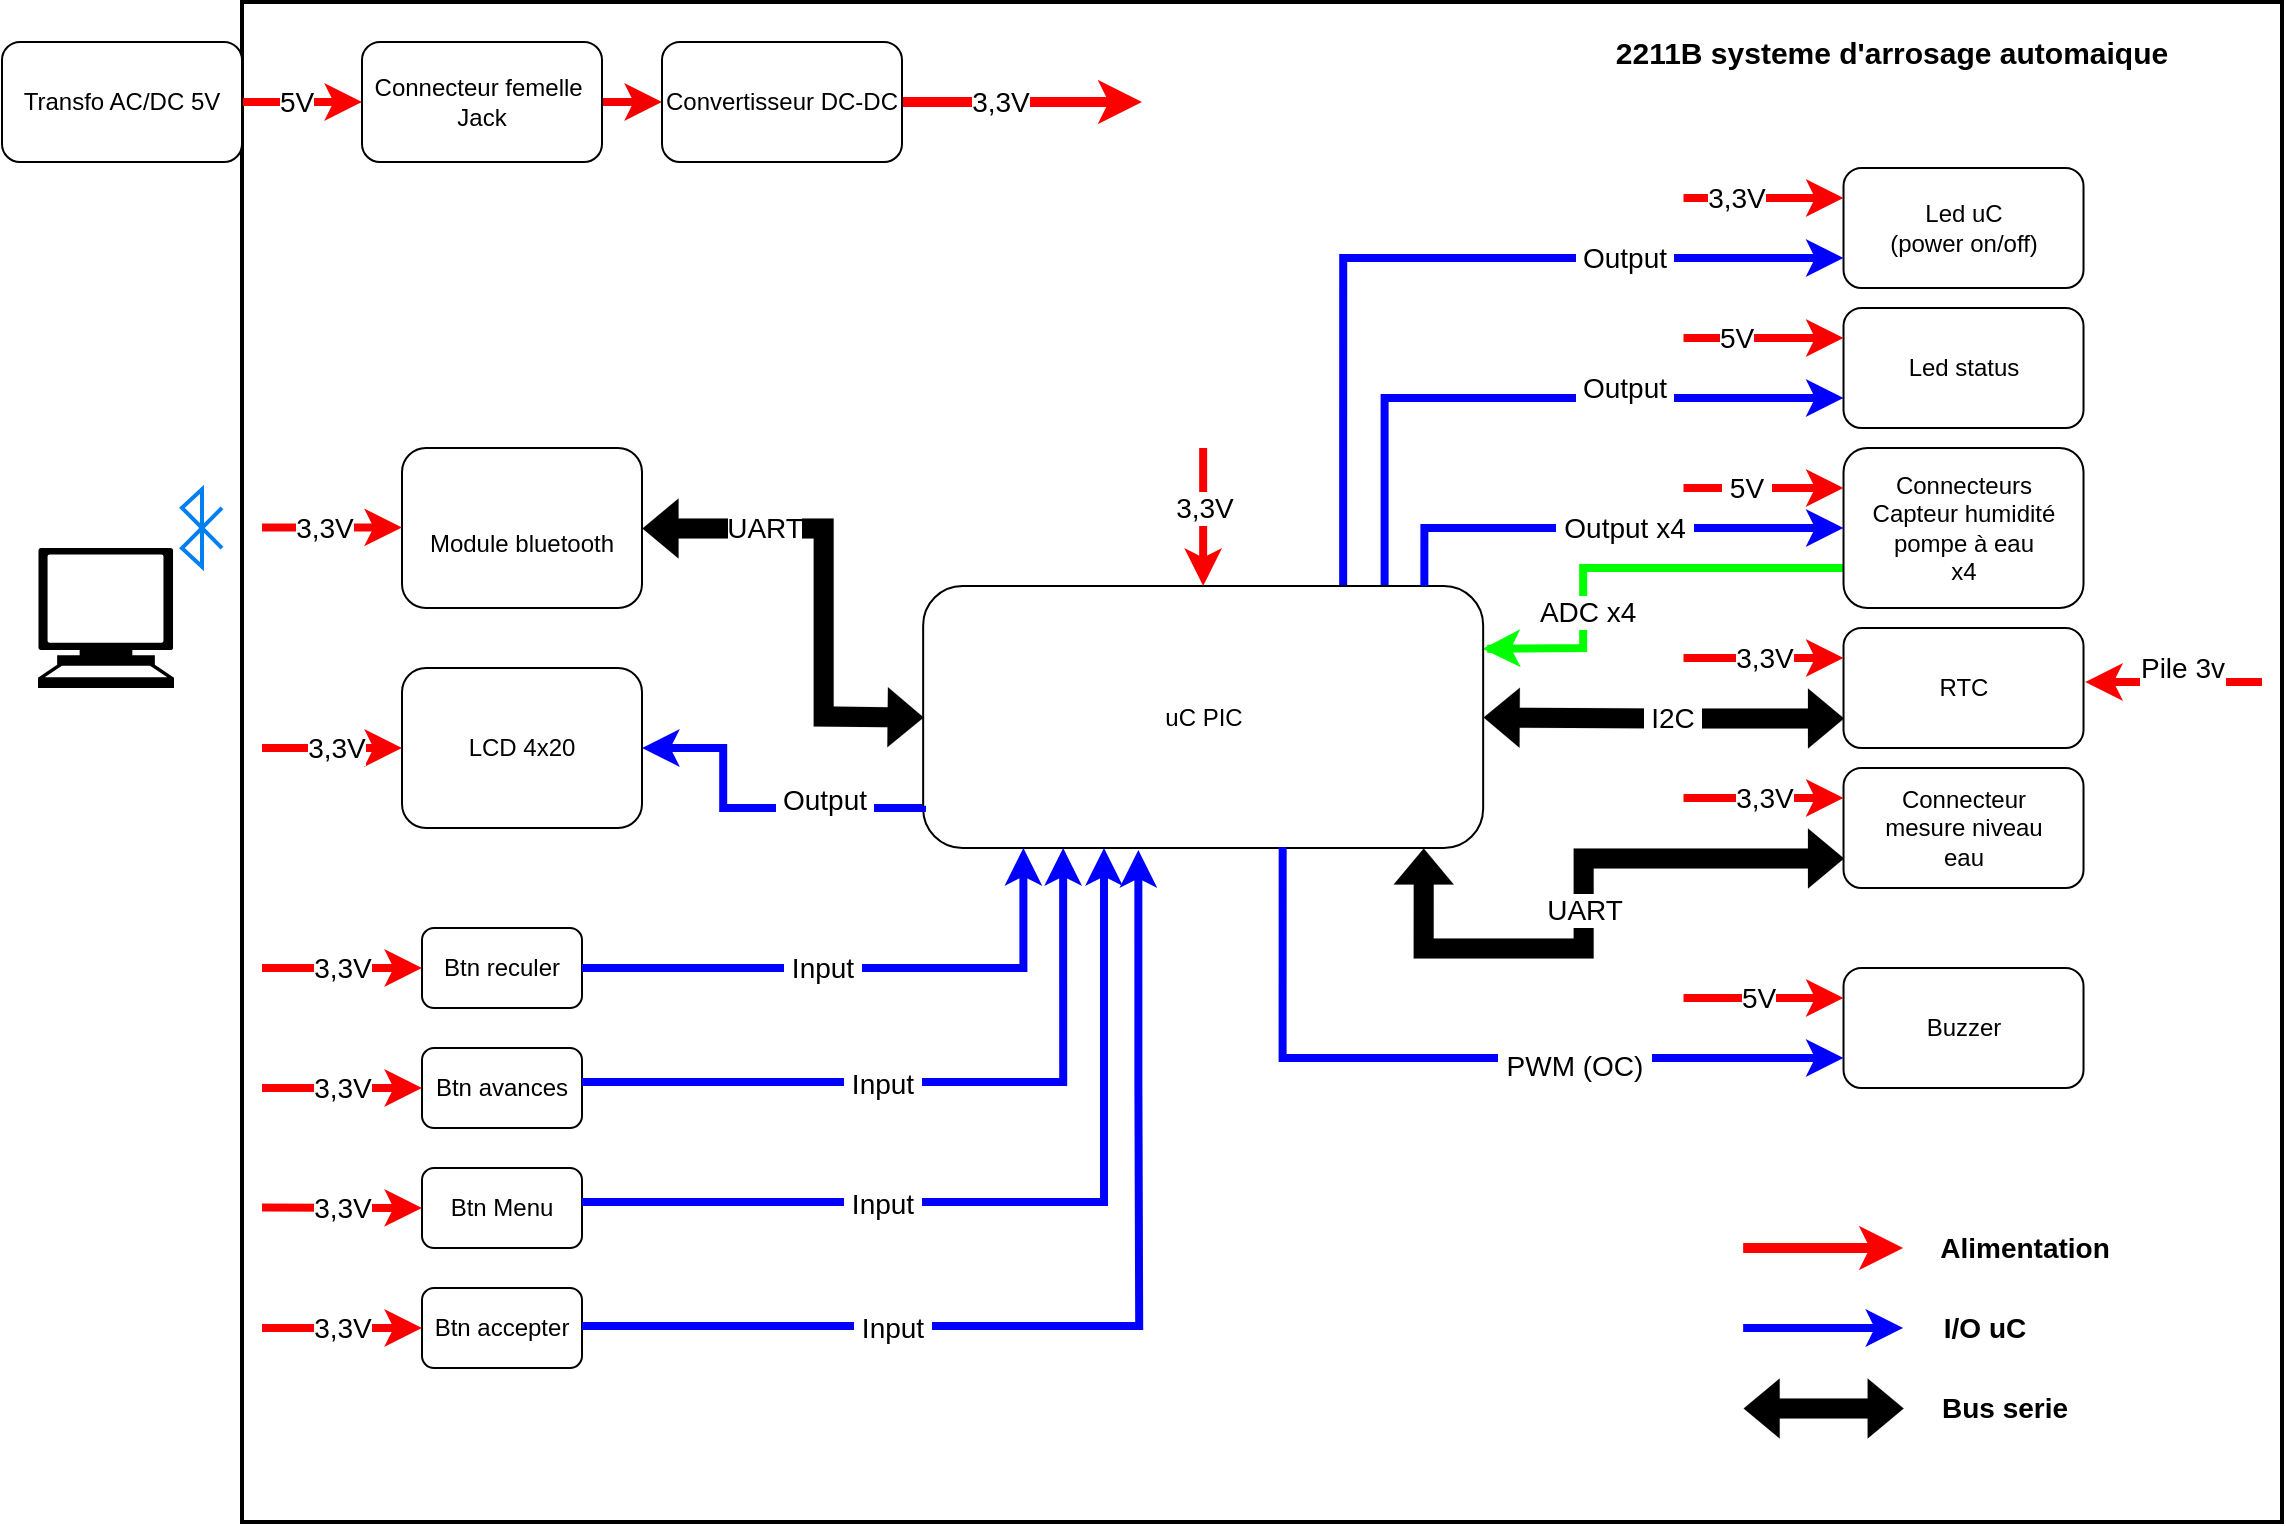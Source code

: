 <mxfile version="23.0.0" type="device">
  <diagram name="Página-1" id="6M9sndJz0FYr00KrMMTL">
    <mxGraphModel dx="1386" dy="793" grid="1" gridSize="10" guides="1" tooltips="1" connect="1" arrows="1" fold="1" page="1" pageScale="1" pageWidth="1169" pageHeight="827" math="0" shadow="0">
      <root>
        <mxCell id="0" />
        <mxCell id="1" parent="0" />
        <mxCell id="eww3jQ0jlxiRGPc7R6Jr-107" value="" style="rounded=0;whiteSpace=wrap;html=1;strokeWidth=2;fillColor=none;" parent="1" vertex="1">
          <mxGeometry x="130" y="20" width="1020" height="760" as="geometry" />
        </mxCell>
        <mxCell id="eww3jQ0jlxiRGPc7R6Jr-5" style="edgeStyle=orthogonalEdgeStyle;rounded=0;orthogonalLoop=1;jettySize=auto;html=1;exitX=1;exitY=0.5;exitDx=0;exitDy=0;entryX=0;entryY=0.5;entryDx=0;entryDy=0;strokeColor=#ff0000;strokeWidth=4;" parent="1" source="eww3jQ0jlxiRGPc7R6Jr-1" target="eww3jQ0jlxiRGPc7R6Jr-2" edge="1">
          <mxGeometry relative="1" as="geometry" />
        </mxCell>
        <mxCell id="eww3jQ0jlxiRGPc7R6Jr-6" value="&lt;font style=&quot;font-size: 14px;&quot;&gt;5V&lt;/font&gt;" style="edgeLabel;html=1;align=center;verticalAlign=middle;resizable=0;points=[];" parent="eww3jQ0jlxiRGPc7R6Jr-5" vertex="1" connectable="0">
          <mxGeometry x="-0.04" y="-5" relative="1" as="geometry">
            <mxPoint x="-2" y="-5" as="offset" />
          </mxGeometry>
        </mxCell>
        <mxCell id="eww3jQ0jlxiRGPc7R6Jr-1" value="Transfo AC/DC 5V" style="rounded=1;whiteSpace=wrap;html=1;" parent="1" vertex="1">
          <mxGeometry x="10" y="40" width="120" height="60" as="geometry" />
        </mxCell>
        <mxCell id="eww3jQ0jlxiRGPc7R6Jr-14" style="edgeStyle=orthogonalEdgeStyle;rounded=0;orthogonalLoop=1;jettySize=auto;html=1;exitX=1;exitY=0.5;exitDx=0;exitDy=0;entryX=0;entryY=0.5;entryDx=0;entryDy=0;strokeColor=#f50000;strokeWidth=4;" parent="1" source="eww3jQ0jlxiRGPc7R6Jr-2" target="eww3jQ0jlxiRGPc7R6Jr-3" edge="1">
          <mxGeometry relative="1" as="geometry" />
        </mxCell>
        <mxCell id="eww3jQ0jlxiRGPc7R6Jr-2" value="Connecteur femelle&amp;nbsp;&lt;br&gt;Jack" style="rounded=1;whiteSpace=wrap;html=1;" parent="1" vertex="1">
          <mxGeometry x="190" y="40" width="120" height="60" as="geometry" />
        </mxCell>
        <mxCell id="eww3jQ0jlxiRGPc7R6Jr-10" style="edgeStyle=orthogonalEdgeStyle;rounded=0;orthogonalLoop=1;jettySize=auto;html=1;exitX=1;exitY=0.5;exitDx=0;exitDy=0;strokeColor=#ff0000;strokeWidth=5;" parent="1" source="eww3jQ0jlxiRGPc7R6Jr-3" edge="1">
          <mxGeometry relative="1" as="geometry">
            <mxPoint x="580" y="70" as="targetPoint" />
            <mxPoint x="830" y="50" as="sourcePoint" />
          </mxGeometry>
        </mxCell>
        <mxCell id="eww3jQ0jlxiRGPc7R6Jr-11" value="&lt;font style=&quot;font-size: 14px;&quot;&gt;3,3V&lt;/font&gt;" style="edgeLabel;html=1;align=center;verticalAlign=middle;resizable=0;points=[];" parent="eww3jQ0jlxiRGPc7R6Jr-10" vertex="1" connectable="0">
          <mxGeometry x="-0.092" y="1" relative="1" as="geometry">
            <mxPoint x="-6" y="1" as="offset" />
          </mxGeometry>
        </mxCell>
        <mxCell id="eww3jQ0jlxiRGPc7R6Jr-3" value="Convertisseur DC-DC" style="rounded=1;whiteSpace=wrap;html=1;" parent="1" vertex="1">
          <mxGeometry x="340" y="40" width="120" height="60" as="geometry" />
        </mxCell>
        <mxCell id="eww3jQ0jlxiRGPc7R6Jr-13" value="Led uC &lt;br&gt;(power on/off)" style="rounded=1;whiteSpace=wrap;html=1;" parent="1" vertex="1">
          <mxGeometry x="930.76" y="103" width="120" height="60" as="geometry" />
        </mxCell>
        <mxCell id="eww3jQ0jlxiRGPc7R6Jr-18" style="edgeStyle=orthogonalEdgeStyle;rounded=0;orthogonalLoop=1;jettySize=auto;html=1;exitX=0.75;exitY=0;exitDx=0;exitDy=0;entryX=0;entryY=0.75;entryDx=0;entryDy=0;strokeColor=#0000ff;strokeWidth=4;" parent="1" source="eww3jQ0jlxiRGPc7R6Jr-15" target="eww3jQ0jlxiRGPc7R6Jr-13" edge="1">
          <mxGeometry relative="1" as="geometry" />
        </mxCell>
        <mxCell id="eww3jQ0jlxiRGPc7R6Jr-19" value="&lt;font style=&quot;font-size: 14px;&quot;&gt;&amp;nbsp;Output&amp;nbsp;&lt;/font&gt;" style="edgeLabel;html=1;align=center;verticalAlign=middle;resizable=0;points=[];" parent="eww3jQ0jlxiRGPc7R6Jr-18" vertex="1" connectable="0">
          <mxGeometry x="-0.006" y="-2" relative="1" as="geometry">
            <mxPoint x="98" y="-2" as="offset" />
          </mxGeometry>
        </mxCell>
        <mxCell id="eww3jQ0jlxiRGPc7R6Jr-29" style="edgeStyle=orthogonalEdgeStyle;rounded=0;orthogonalLoop=1;jettySize=auto;html=1;exitX=0.824;exitY=0.009;exitDx=0;exitDy=0;strokeColor=#0000ff;strokeWidth=4;entryX=0;entryY=0.75;entryDx=0;entryDy=0;exitPerimeter=0;" parent="1" source="eww3jQ0jlxiRGPc7R6Jr-15" target="eww3jQ0jlxiRGPc7R6Jr-26" edge="1">
          <mxGeometry relative="1" as="geometry">
            <mxPoint x="930.58" y="243" as="targetPoint" />
            <Array as="points">
              <mxPoint x="700.58" y="313" />
              <mxPoint x="700.58" y="218" />
            </Array>
          </mxGeometry>
        </mxCell>
        <mxCell id="eww3jQ0jlxiRGPc7R6Jr-66" style="edgeStyle=orthogonalEdgeStyle;rounded=0;orthogonalLoop=1;jettySize=auto;html=1;exitX=0.999;exitY=0.24;exitDx=0;exitDy=0;entryX=0;entryY=0.75;entryDx=0;entryDy=0;strokeColor=#00ff00;strokeWidth=4;startArrow=classic;startFill=1;endArrow=none;endFill=0;exitPerimeter=0;" parent="1" source="eww3jQ0jlxiRGPc7R6Jr-15" target="eww3jQ0jlxiRGPc7R6Jr-57" edge="1">
          <mxGeometry relative="1" as="geometry">
            <mxPoint x="750.58" y="376.5" as="sourcePoint" />
            <mxPoint x="960.58" y="372" as="targetPoint" />
            <Array as="points">
              <mxPoint x="752.58" y="343" />
              <mxPoint x="800.58" y="343" />
              <mxPoint x="800.58" y="303" />
            </Array>
          </mxGeometry>
        </mxCell>
        <mxCell id="eww3jQ0jlxiRGPc7R6Jr-67" value="&amp;nbsp;&lt;font style=&quot;font-size: 14px;&quot;&gt;ADC&amp;nbsp;&lt;/font&gt;" style="edgeLabel;html=1;align=center;verticalAlign=middle;resizable=0;points=[];" parent="eww3jQ0jlxiRGPc7R6Jr-66" vertex="1" connectable="0">
          <mxGeometry x="0.001" y="-1" relative="1" as="geometry">
            <mxPoint x="-1" y="-22" as="offset" />
          </mxGeometry>
        </mxCell>
        <mxCell id="eww3jQ0jlxiRGPc7R6Jr-80" value="&amp;nbsp;&lt;font style=&quot;font-size: 14px;&quot;&gt;ADC x4&amp;nbsp;&lt;/font&gt;" style="edgeLabel;html=1;align=center;verticalAlign=middle;resizable=0;points=[];" parent="eww3jQ0jlxiRGPc7R6Jr-66" vertex="1" connectable="0">
          <mxGeometry x="-0.374" y="-2" relative="1" as="geometry">
            <mxPoint as="offset" />
          </mxGeometry>
        </mxCell>
        <mxCell id="eww3jQ0jlxiRGPc7R6Jr-15" value="uC PIC" style="rounded=1;whiteSpace=wrap;html=1;" parent="1" vertex="1">
          <mxGeometry x="470.58" y="312" width="280" height="131" as="geometry" />
        </mxCell>
        <mxCell id="eww3jQ0jlxiRGPc7R6Jr-16" value="" style="endArrow=classic;html=1;rounded=0;strokeColor=#fa0000;strokeWidth=4;entryX=0.5;entryY=0;entryDx=0;entryDy=0;" parent="1" target="eww3jQ0jlxiRGPc7R6Jr-15" edge="1">
          <mxGeometry width="50" height="50" relative="1" as="geometry">
            <mxPoint x="610.58" y="243" as="sourcePoint" />
            <mxPoint x="550.58" y="303" as="targetPoint" />
            <Array as="points">
              <mxPoint x="610.58" y="293" />
            </Array>
          </mxGeometry>
        </mxCell>
        <mxCell id="eww3jQ0jlxiRGPc7R6Jr-17" value="&lt;font style=&quot;font-size: 14px;&quot;&gt;3,3V&lt;/font&gt;" style="edgeLabel;html=1;align=center;verticalAlign=middle;resizable=0;points=[];" parent="eww3jQ0jlxiRGPc7R6Jr-16" vertex="1" connectable="0">
          <mxGeometry x="-0.391" y="-1" relative="1" as="geometry">
            <mxPoint x="1" y="9" as="offset" />
          </mxGeometry>
        </mxCell>
        <mxCell id="eww3jQ0jlxiRGPc7R6Jr-24" value="" style="endArrow=classic;html=1;rounded=0;strokeColor=#fa0000;strokeWidth=4;entryX=0;entryY=0.25;entryDx=0;entryDy=0;" parent="1" target="eww3jQ0jlxiRGPc7R6Jr-13" edge="1">
          <mxGeometry width="50" height="50" relative="1" as="geometry">
            <mxPoint x="850.76" y="118" as="sourcePoint" />
            <mxPoint x="890.76" y="88" as="targetPoint" />
            <Array as="points" />
          </mxGeometry>
        </mxCell>
        <mxCell id="eww3jQ0jlxiRGPc7R6Jr-25" value="&lt;font style=&quot;font-size: 14px;&quot;&gt;3,3V&lt;/font&gt;" style="edgeLabel;html=1;align=center;verticalAlign=middle;resizable=0;points=[];" parent="eww3jQ0jlxiRGPc7R6Jr-24" vertex="1" connectable="0">
          <mxGeometry x="-0.391" y="-1" relative="1" as="geometry">
            <mxPoint x="1" y="-1" as="offset" />
          </mxGeometry>
        </mxCell>
        <mxCell id="eww3jQ0jlxiRGPc7R6Jr-26" value="Led status" style="rounded=1;whiteSpace=wrap;html=1;" parent="1" vertex="1">
          <mxGeometry x="930.76" y="173" width="120" height="60" as="geometry" />
        </mxCell>
        <mxCell id="eww3jQ0jlxiRGPc7R6Jr-27" value="" style="endArrow=classic;html=1;rounded=0;strokeColor=#fa0000;strokeWidth=4;entryX=0;entryY=0.25;entryDx=0;entryDy=0;" parent="1" target="eww3jQ0jlxiRGPc7R6Jr-26" edge="1">
          <mxGeometry width="50" height="50" relative="1" as="geometry">
            <mxPoint x="850.76" y="188" as="sourcePoint" />
            <mxPoint x="890.76" y="178" as="targetPoint" />
            <Array as="points" />
          </mxGeometry>
        </mxCell>
        <mxCell id="eww3jQ0jlxiRGPc7R6Jr-28" value="&lt;font style=&quot;font-size: 14px;&quot;&gt;5V&lt;/font&gt;" style="edgeLabel;html=1;align=center;verticalAlign=middle;resizable=0;points=[];" parent="eww3jQ0jlxiRGPc7R6Jr-27" vertex="1" connectable="0">
          <mxGeometry x="-0.391" y="-1" relative="1" as="geometry">
            <mxPoint x="1" y="-1" as="offset" />
          </mxGeometry>
        </mxCell>
        <mxCell id="eww3jQ0jlxiRGPc7R6Jr-30" value="&lt;font style=&quot;font-size: 14px;&quot;&gt;&amp;nbsp;Output&amp;nbsp;&lt;/font&gt;" style="edgeLabel;html=1;align=center;verticalAlign=middle;resizable=0;points=[];" parent="1" vertex="1" connectable="0">
          <mxGeometry x="820.576" y="213.005" as="geometry" />
        </mxCell>
        <mxCell id="eww3jQ0jlxiRGPc7R6Jr-31" value="&lt;br&gt;Module bluetooth" style="rounded=1;whiteSpace=wrap;html=1;" parent="1" vertex="1">
          <mxGeometry x="210" y="243" width="120" height="80" as="geometry" />
        </mxCell>
        <mxCell id="eww3jQ0jlxiRGPc7R6Jr-32" value="" style="endArrow=classic;html=1;rounded=0;strokeColor=#fa0000;strokeWidth=4;entryX=0;entryY=0.5;entryDx=0;entryDy=0;" parent="1" edge="1">
          <mxGeometry width="50" height="50" relative="1" as="geometry">
            <mxPoint x="140" y="282.71" as="sourcePoint" />
            <mxPoint x="210" y="282.71" as="targetPoint" />
            <Array as="points" />
          </mxGeometry>
        </mxCell>
        <mxCell id="eww3jQ0jlxiRGPc7R6Jr-33" value="&lt;font style=&quot;font-size: 14px;&quot;&gt;3,3V&lt;/font&gt;" style="edgeLabel;html=1;align=center;verticalAlign=middle;resizable=0;points=[];" parent="eww3jQ0jlxiRGPc7R6Jr-32" vertex="1" connectable="0">
          <mxGeometry x="-0.391" y="-1" relative="1" as="geometry">
            <mxPoint x="9" y="-1" as="offset" />
          </mxGeometry>
        </mxCell>
        <mxCell id="eww3jQ0jlxiRGPc7R6Jr-34" value="" style="shape=flexArrow;endArrow=classic;startArrow=classic;html=1;rounded=0;fillColor=#000000;exitX=1;exitY=0.5;exitDx=0;exitDy=0;entryX=0;entryY=0.5;entryDx=0;entryDy=0;strokeWidth=0;fillStyle=solid;" parent="1" source="eww3jQ0jlxiRGPc7R6Jr-31" target="eww3jQ0jlxiRGPc7R6Jr-15" edge="1">
          <mxGeometry width="100" height="100" relative="1" as="geometry">
            <mxPoint x="430.58" y="333" as="sourcePoint" />
            <mxPoint x="530.58" y="233" as="targetPoint" />
            <Array as="points">
              <mxPoint x="420.58" y="283" />
              <mxPoint x="420.58" y="377" />
            </Array>
          </mxGeometry>
        </mxCell>
        <mxCell id="eww3jQ0jlxiRGPc7R6Jr-35" value="&lt;font style=&quot;font-size: 14px;&quot;&gt;UART&lt;/font&gt;" style="edgeLabel;html=1;align=center;verticalAlign=middle;resizable=0;points=[];" parent="eww3jQ0jlxiRGPc7R6Jr-34" vertex="1" connectable="0">
          <mxGeometry x="-0.016" y="-2" relative="1" as="geometry">
            <mxPoint x="-28" y="-25" as="offset" />
          </mxGeometry>
        </mxCell>
        <mxCell id="eww3jQ0jlxiRGPc7R6Jr-36" value="LCD 4x20" style="rounded=1;whiteSpace=wrap;html=1;" parent="1" vertex="1">
          <mxGeometry x="210" y="353" width="120" height="80" as="geometry" />
        </mxCell>
        <mxCell id="eww3jQ0jlxiRGPc7R6Jr-37" value="" style="endArrow=classic;html=1;rounded=0;strokeColor=#fa0000;strokeWidth=4;entryX=0;entryY=0.5;entryDx=0;entryDy=0;" parent="1" target="eww3jQ0jlxiRGPc7R6Jr-36" edge="1">
          <mxGeometry width="50" height="50" relative="1" as="geometry">
            <mxPoint x="140" y="393" as="sourcePoint" />
            <mxPoint x="210" y="382.8" as="targetPoint" />
            <Array as="points" />
          </mxGeometry>
        </mxCell>
        <mxCell id="eww3jQ0jlxiRGPc7R6Jr-38" value="&lt;font style=&quot;font-size: 14px;&quot;&gt;3,3V&lt;/font&gt;" style="edgeLabel;html=1;align=center;verticalAlign=middle;resizable=0;points=[];" parent="eww3jQ0jlxiRGPc7R6Jr-37" vertex="1" connectable="0">
          <mxGeometry x="-0.391" y="-1" relative="1" as="geometry">
            <mxPoint x="15" y="-1" as="offset" />
          </mxGeometry>
        </mxCell>
        <mxCell id="eww3jQ0jlxiRGPc7R6Jr-43" value="RTC" style="rounded=1;whiteSpace=wrap;html=1;" parent="1" vertex="1">
          <mxGeometry x="930.76" y="333" width="120" height="60" as="geometry" />
        </mxCell>
        <mxCell id="eww3jQ0jlxiRGPc7R6Jr-44" value="" style="endArrow=classic;html=1;rounded=0;strokeColor=#fa0000;strokeWidth=4;entryX=0;entryY=0.25;entryDx=0;entryDy=0;" parent="1" target="eww3jQ0jlxiRGPc7R6Jr-43" edge="1">
          <mxGeometry width="50" height="50" relative="1" as="geometry">
            <mxPoint x="850.76" y="348" as="sourcePoint" />
            <mxPoint x="920.76" y="443" as="targetPoint" />
            <Array as="points" />
          </mxGeometry>
        </mxCell>
        <mxCell id="eww3jQ0jlxiRGPc7R6Jr-45" value="&lt;font style=&quot;font-size: 14px;&quot;&gt;3,3V&lt;/font&gt;" style="edgeLabel;html=1;align=center;verticalAlign=middle;resizable=0;points=[];" parent="eww3jQ0jlxiRGPc7R6Jr-44" vertex="1" connectable="0">
          <mxGeometry x="-0.391" y="-1" relative="1" as="geometry">
            <mxPoint x="15" y="-1" as="offset" />
          </mxGeometry>
        </mxCell>
        <mxCell id="eww3jQ0jlxiRGPc7R6Jr-46" value="" style="shape=flexArrow;endArrow=classic;startArrow=classic;html=1;rounded=0;exitX=1;exitY=0.5;exitDx=0;exitDy=0;entryX=0;entryY=0.75;entryDx=0;entryDy=0;fillColor=#000000;strokeWidth=0;" parent="1" source="eww3jQ0jlxiRGPc7R6Jr-15" target="eww3jQ0jlxiRGPc7R6Jr-43" edge="1">
          <mxGeometry width="100" height="100" relative="1" as="geometry">
            <mxPoint x="720.58" y="483" as="sourcePoint" />
            <mxPoint x="820.58" y="383" as="targetPoint" />
            <Array as="points">
              <mxPoint x="840.58" y="378" />
            </Array>
          </mxGeometry>
        </mxCell>
        <mxCell id="eww3jQ0jlxiRGPc7R6Jr-47" value="&lt;font style=&quot;font-size: 14px;&quot;&gt;&amp;nbsp;I2C&amp;nbsp;&lt;/font&gt;" style="edgeLabel;html=1;align=center;verticalAlign=middle;resizable=0;points=[];" parent="eww3jQ0jlxiRGPc7R6Jr-46" vertex="1" connectable="0">
          <mxGeometry x="0.027" relative="1" as="geometry">
            <mxPoint x="2" as="offset" />
          </mxGeometry>
        </mxCell>
        <mxCell id="eww3jQ0jlxiRGPc7R6Jr-48" style="edgeStyle=orthogonalEdgeStyle;rounded=0;orthogonalLoop=1;jettySize=auto;html=1;exitX=-0.002;exitY=0.838;exitDx=0;exitDy=0;strokeColor=#0000ff;strokeWidth=4;entryX=1;entryY=0.5;entryDx=0;entryDy=0;exitPerimeter=0;" parent="1" source="eww3jQ0jlxiRGPc7R6Jr-15" target="eww3jQ0jlxiRGPc7R6Jr-36" edge="1">
          <mxGeometry relative="1" as="geometry">
            <mxPoint x="601.1" y="483.917" as="sourcePoint" />
            <mxPoint x="320.58" y="523" as="targetPoint" />
            <Array as="points">
              <mxPoint x="469.58" y="423" />
              <mxPoint x="370.58" y="423" />
              <mxPoint x="370.58" y="393" />
            </Array>
          </mxGeometry>
        </mxCell>
        <mxCell id="eww3jQ0jlxiRGPc7R6Jr-49" value="&lt;font style=&quot;font-size: 14px;&quot;&gt;&amp;nbsp;Output&amp;nbsp;&lt;/font&gt;" style="edgeLabel;html=1;align=center;verticalAlign=middle;resizable=0;points=[];" parent="eww3jQ0jlxiRGPc7R6Jr-48" vertex="1" connectable="0">
          <mxGeometry x="-0.006" y="-2" relative="1" as="geometry">
            <mxPoint x="35" y="-2" as="offset" />
          </mxGeometry>
        </mxCell>
        <mxCell id="eww3jQ0jlxiRGPc7R6Jr-50" value="Buzzer" style="rounded=1;whiteSpace=wrap;html=1;" parent="1" vertex="1">
          <mxGeometry x="930.76" y="503" width="120" height="60" as="geometry" />
        </mxCell>
        <mxCell id="eww3jQ0jlxiRGPc7R6Jr-51" value="&amp;lt;" style="edgeStyle=orthogonalEdgeStyle;rounded=0;orthogonalLoop=1;jettySize=auto;html=1;entryX=0;entryY=0.25;entryDx=0;entryDy=0;strokeColor=#ff0000;strokeWidth=4;" parent="1" target="eww3jQ0jlxiRGPc7R6Jr-50" edge="1">
          <mxGeometry relative="1" as="geometry">
            <mxPoint x="850.76" y="518" as="sourcePoint" />
            <mxPoint x="890.76" y="523" as="targetPoint" />
            <Array as="points">
              <mxPoint x="850.76" y="518" />
            </Array>
          </mxGeometry>
        </mxCell>
        <mxCell id="eww3jQ0jlxiRGPc7R6Jr-52" value="&lt;font style=&quot;font-size: 14px;&quot;&gt;5V&lt;/font&gt;" style="edgeLabel;html=1;align=center;verticalAlign=middle;resizable=0;points=[];" parent="eww3jQ0jlxiRGPc7R6Jr-51" vertex="1" connectable="0">
          <mxGeometry x="-0.04" y="-5" relative="1" as="geometry">
            <mxPoint x="-2" y="-5" as="offset" />
          </mxGeometry>
        </mxCell>
        <mxCell id="eww3jQ0jlxiRGPc7R6Jr-53" style="edgeStyle=orthogonalEdgeStyle;rounded=0;orthogonalLoop=1;jettySize=auto;html=1;exitX=0.642;exitY=0.997;exitDx=0;exitDy=0;strokeColor=#0000ff;strokeWidth=4;entryX=0;entryY=0.75;entryDx=0;entryDy=0;exitPerimeter=0;" parent="1" source="eww3jQ0jlxiRGPc7R6Jr-15" target="eww3jQ0jlxiRGPc7R6Jr-50" edge="1">
          <mxGeometry relative="1" as="geometry">
            <mxPoint x="690.58" y="575" as="sourcePoint" />
            <mxPoint x="900.58" y="573" as="targetPoint" />
            <Array as="points">
              <mxPoint x="650.58" y="548" />
            </Array>
          </mxGeometry>
        </mxCell>
        <mxCell id="eww3jQ0jlxiRGPc7R6Jr-54" value="&lt;font style=&quot;font-size: 14px;&quot;&gt;&amp;nbsp;PWM (OC)&amp;nbsp;&lt;/font&gt;" style="edgeLabel;html=1;align=center;verticalAlign=middle;resizable=0;points=[];" parent="eww3jQ0jlxiRGPc7R6Jr-53" vertex="1" connectable="0">
          <mxGeometry x="-0.006" y="-2" relative="1" as="geometry">
            <mxPoint x="59" y="2" as="offset" />
          </mxGeometry>
        </mxCell>
        <mxCell id="eww3jQ0jlxiRGPc7R6Jr-57" value="Connecteurs&lt;br&gt;Capteur humidité&lt;br&gt;pompe à eau&lt;br&gt;x4" style="rounded=1;whiteSpace=wrap;html=1;" parent="1" vertex="1">
          <mxGeometry x="930.76" y="243" width="120" height="80" as="geometry" />
        </mxCell>
        <mxCell id="eww3jQ0jlxiRGPc7R6Jr-58" value="" style="endArrow=classic;html=1;rounded=0;strokeColor=#fa0000;strokeWidth=4;entryX=0;entryY=0.25;entryDx=0;entryDy=0;" parent="1" target="eww3jQ0jlxiRGPc7R6Jr-57" edge="1">
          <mxGeometry width="50" height="50" relative="1" as="geometry">
            <mxPoint x="850.76" y="263" as="sourcePoint" />
            <mxPoint x="930.76" y="323" as="targetPoint" />
            <Array as="points" />
          </mxGeometry>
        </mxCell>
        <mxCell id="eww3jQ0jlxiRGPc7R6Jr-59" value="&lt;font style=&quot;font-size: 14px;&quot;&gt;&amp;nbsp;5V&amp;nbsp;&lt;/font&gt;" style="edgeLabel;html=1;align=center;verticalAlign=middle;resizable=0;points=[];" parent="eww3jQ0jlxiRGPc7R6Jr-58" vertex="1" connectable="0">
          <mxGeometry x="-0.391" y="-1" relative="1" as="geometry">
            <mxPoint x="6" y="-1" as="offset" />
          </mxGeometry>
        </mxCell>
        <mxCell id="eww3jQ0jlxiRGPc7R6Jr-68" value="Connecteur&lt;br&gt;mesure niveau &lt;br&gt;eau" style="rounded=1;whiteSpace=wrap;html=1;" parent="1" vertex="1">
          <mxGeometry x="930.76" y="403" width="120" height="60" as="geometry" />
        </mxCell>
        <mxCell id="eww3jQ0jlxiRGPc7R6Jr-71" value="" style="endArrow=classic;html=1;rounded=0;strokeColor=#fa0000;strokeWidth=4;entryX=0;entryY=0.25;entryDx=0;entryDy=0;" parent="1" target="eww3jQ0jlxiRGPc7R6Jr-68" edge="1">
          <mxGeometry width="50" height="50" relative="1" as="geometry">
            <mxPoint x="850.76" y="418" as="sourcePoint" />
            <mxPoint x="920.76" y="523" as="targetPoint" />
            <Array as="points" />
          </mxGeometry>
        </mxCell>
        <mxCell id="eww3jQ0jlxiRGPc7R6Jr-72" value="&lt;font style=&quot;font-size: 14px;&quot;&gt;3,3V&lt;/font&gt;" style="edgeLabel;html=1;align=center;verticalAlign=middle;resizable=0;points=[];" parent="eww3jQ0jlxiRGPc7R6Jr-71" vertex="1" connectable="0">
          <mxGeometry x="-0.391" y="-1" relative="1" as="geometry">
            <mxPoint x="15" y="-1" as="offset" />
          </mxGeometry>
        </mxCell>
        <mxCell id="eww3jQ0jlxiRGPc7R6Jr-73" value="Btn&amp;nbsp;Menu" style="rounded=1;whiteSpace=wrap;html=1;" parent="1" vertex="1">
          <mxGeometry x="220" y="603" width="80" height="40" as="geometry" />
        </mxCell>
        <mxCell id="eww3jQ0jlxiRGPc7R6Jr-74" value="Btn accepter" style="rounded=1;whiteSpace=wrap;html=1;" parent="1" vertex="1">
          <mxGeometry x="220" y="663" width="80" height="40" as="geometry" />
        </mxCell>
        <mxCell id="eww3jQ0jlxiRGPc7R6Jr-75" value="Btn reculer" style="rounded=1;whiteSpace=wrap;html=1;" parent="1" vertex="1">
          <mxGeometry x="220" y="483" width="80" height="40" as="geometry" />
        </mxCell>
        <mxCell id="eww3jQ0jlxiRGPc7R6Jr-76" value="Btn avances" style="rounded=1;whiteSpace=wrap;html=1;" parent="1" vertex="1">
          <mxGeometry x="220" y="543" width="80" height="40" as="geometry" />
        </mxCell>
        <mxCell id="eww3jQ0jlxiRGPc7R6Jr-78" style="edgeStyle=orthogonalEdgeStyle;rounded=0;orthogonalLoop=1;jettySize=auto;html=1;strokeColor=#0000ff;strokeWidth=4;entryX=0;entryY=0.5;entryDx=0;entryDy=0;exitX=0.895;exitY=0.001;exitDx=0;exitDy=0;exitPerimeter=0;" parent="1" source="eww3jQ0jlxiRGPc7R6Jr-15" target="eww3jQ0jlxiRGPc7R6Jr-57" edge="1">
          <mxGeometry relative="1" as="geometry">
            <mxPoint x="750.58" y="283" as="sourcePoint" />
            <mxPoint x="920.58" y="303" as="targetPoint" />
            <Array as="points">
              <mxPoint x="721.58" y="283" />
            </Array>
          </mxGeometry>
        </mxCell>
        <mxCell id="eww3jQ0jlxiRGPc7R6Jr-79" value="&lt;font style=&quot;font-size: 14px;&quot;&gt;&amp;nbsp;Output x4&amp;nbsp;&lt;/font&gt;" style="edgeLabel;html=1;align=center;verticalAlign=middle;resizable=0;points=[];" parent="1" vertex="1" connectable="0">
          <mxGeometry x="820.576" y="283.005" as="geometry" />
        </mxCell>
        <mxCell id="eww3jQ0jlxiRGPc7R6Jr-81" value="" style="endArrow=classic;html=1;rounded=0;strokeColor=#fa0000;strokeWidth=4;entryX=0;entryY=0.5;entryDx=0;entryDy=0;" parent="1" target="eww3jQ0jlxiRGPc7R6Jr-75" edge="1">
          <mxGeometry width="50" height="50" relative="1" as="geometry">
            <mxPoint x="140" y="503" as="sourcePoint" />
            <mxPoint x="220" y="493" as="targetPoint" />
            <Array as="points" />
          </mxGeometry>
        </mxCell>
        <mxCell id="eww3jQ0jlxiRGPc7R6Jr-82" value="&lt;font style=&quot;font-size: 14px;&quot;&gt;3,3V&lt;/font&gt;" style="edgeLabel;html=1;align=center;verticalAlign=middle;resizable=0;points=[];" parent="eww3jQ0jlxiRGPc7R6Jr-81" vertex="1" connectable="0">
          <mxGeometry x="-0.391" y="-1" relative="1" as="geometry">
            <mxPoint x="15" y="-1" as="offset" />
          </mxGeometry>
        </mxCell>
        <mxCell id="eww3jQ0jlxiRGPc7R6Jr-83" value="" style="endArrow=classic;html=1;rounded=0;strokeColor=#fa0000;strokeWidth=4;entryX=0;entryY=0.5;entryDx=0;entryDy=0;" parent="1" target="eww3jQ0jlxiRGPc7R6Jr-76" edge="1">
          <mxGeometry width="50" height="50" relative="1" as="geometry">
            <mxPoint x="140" y="563" as="sourcePoint" />
            <mxPoint x="220" y="553" as="targetPoint" />
            <Array as="points" />
          </mxGeometry>
        </mxCell>
        <mxCell id="eww3jQ0jlxiRGPc7R6Jr-84" value="&lt;font style=&quot;font-size: 14px;&quot;&gt;3,3V&lt;/font&gt;" style="edgeLabel;html=1;align=center;verticalAlign=middle;resizable=0;points=[];" parent="eww3jQ0jlxiRGPc7R6Jr-83" vertex="1" connectable="0">
          <mxGeometry x="-0.391" y="-1" relative="1" as="geometry">
            <mxPoint x="15" y="-1" as="offset" />
          </mxGeometry>
        </mxCell>
        <mxCell id="eww3jQ0jlxiRGPc7R6Jr-85" value="" style="endArrow=classic;html=1;rounded=0;strokeColor=#fa0000;strokeWidth=4;entryX=0;entryY=0.5;entryDx=0;entryDy=0;" parent="1" target="eww3jQ0jlxiRGPc7R6Jr-73" edge="1">
          <mxGeometry width="50" height="50" relative="1" as="geometry">
            <mxPoint x="140" y="622.72" as="sourcePoint" />
            <mxPoint x="220" y="622.72" as="targetPoint" />
            <Array as="points" />
          </mxGeometry>
        </mxCell>
        <mxCell id="eww3jQ0jlxiRGPc7R6Jr-86" value="&lt;font style=&quot;font-size: 14px;&quot;&gt;3,3V&lt;/font&gt;" style="edgeLabel;html=1;align=center;verticalAlign=middle;resizable=0;points=[];" parent="eww3jQ0jlxiRGPc7R6Jr-85" vertex="1" connectable="0">
          <mxGeometry x="-0.391" y="-1" relative="1" as="geometry">
            <mxPoint x="15" y="-1" as="offset" />
          </mxGeometry>
        </mxCell>
        <mxCell id="eww3jQ0jlxiRGPc7R6Jr-87" value="" style="endArrow=classic;html=1;rounded=0;strokeColor=#fa0000;strokeWidth=4;entryX=0;entryY=0.5;entryDx=0;entryDy=0;" parent="1" target="eww3jQ0jlxiRGPc7R6Jr-74" edge="1">
          <mxGeometry width="50" height="50" relative="1" as="geometry">
            <mxPoint x="140" y="683" as="sourcePoint" />
            <mxPoint x="210" y="673" as="targetPoint" />
            <Array as="points" />
          </mxGeometry>
        </mxCell>
        <mxCell id="eww3jQ0jlxiRGPc7R6Jr-88" value="&lt;font style=&quot;font-size: 14px;&quot;&gt;3,3V&lt;/font&gt;" style="edgeLabel;html=1;align=center;verticalAlign=middle;resizable=0;points=[];" parent="eww3jQ0jlxiRGPc7R6Jr-87" vertex="1" connectable="0">
          <mxGeometry x="-0.391" y="-1" relative="1" as="geometry">
            <mxPoint x="15" y="-1" as="offset" />
          </mxGeometry>
        </mxCell>
        <mxCell id="eww3jQ0jlxiRGPc7R6Jr-89" style="edgeStyle=orthogonalEdgeStyle;rounded=0;orthogonalLoop=1;jettySize=auto;html=1;exitX=0.179;exitY=1;exitDx=0;exitDy=0;strokeColor=#0000ff;strokeWidth=4;entryX=1;entryY=0.5;entryDx=0;entryDy=0;exitPerimeter=0;startArrow=classic;startFill=1;endArrow=none;endFill=0;" parent="1" source="eww3jQ0jlxiRGPc7R6Jr-15" target="eww3jQ0jlxiRGPc7R6Jr-75" edge="1">
          <mxGeometry relative="1" as="geometry">
            <mxPoint x="483.57" y="548.99" as="sourcePoint" />
            <mxPoint x="257.57" y="497.99" as="targetPoint" />
            <Array as="points">
              <mxPoint x="520.58" y="503" />
            </Array>
          </mxGeometry>
        </mxCell>
        <mxCell id="eww3jQ0jlxiRGPc7R6Jr-90" value="&lt;font style=&quot;font-size: 14px;&quot;&gt;&amp;nbsp;Input&amp;nbsp;&lt;/font&gt;" style="edgeLabel;html=1;align=center;verticalAlign=middle;resizable=0;points=[];" parent="eww3jQ0jlxiRGPc7R6Jr-89" vertex="1" connectable="0">
          <mxGeometry x="-0.006" y="-2" relative="1" as="geometry">
            <mxPoint x="-21" y="2" as="offset" />
          </mxGeometry>
        </mxCell>
        <mxCell id="eww3jQ0jlxiRGPc7R6Jr-91" style="edgeStyle=orthogonalEdgeStyle;rounded=0;orthogonalLoop=1;jettySize=auto;html=1;exitX=0.25;exitY=1;exitDx=0;exitDy=0;strokeColor=#0000ff;strokeWidth=4;endArrow=none;endFill=0;startArrow=classic;startFill=1;" parent="1" source="eww3jQ0jlxiRGPc7R6Jr-15" edge="1">
          <mxGeometry relative="1" as="geometry">
            <mxPoint x="521.58" y="504.5" as="sourcePoint" />
            <mxPoint x="300" y="560" as="targetPoint" />
            <Array as="points">
              <mxPoint x="541" y="560" />
            </Array>
          </mxGeometry>
        </mxCell>
        <mxCell id="eww3jQ0jlxiRGPc7R6Jr-92" value="&lt;font style=&quot;font-size: 14px;&quot;&gt;&amp;nbsp;Input&amp;nbsp;&lt;/font&gt;" style="edgeLabel;html=1;align=center;verticalAlign=middle;resizable=0;points=[];" parent="eww3jQ0jlxiRGPc7R6Jr-91" vertex="1" connectable="0">
          <mxGeometry x="-0.006" y="-2" relative="1" as="geometry">
            <mxPoint x="-30" y="3" as="offset" />
          </mxGeometry>
        </mxCell>
        <mxCell id="eww3jQ0jlxiRGPc7R6Jr-93" style="edgeStyle=orthogonalEdgeStyle;rounded=0;orthogonalLoop=1;jettySize=auto;html=1;strokeColor=#0000ff;strokeWidth=4;startArrow=classic;startFill=1;endArrow=none;endFill=0;" parent="1" source="eww3jQ0jlxiRGPc7R6Jr-15" edge="1">
          <mxGeometry relative="1" as="geometry">
            <mxPoint x="560.58" y="483" as="sourcePoint" />
            <mxPoint x="300" y="620" as="targetPoint" />
            <Array as="points">
              <mxPoint x="561" y="620" />
            </Array>
          </mxGeometry>
        </mxCell>
        <mxCell id="eww3jQ0jlxiRGPc7R6Jr-94" value="&lt;font style=&quot;font-size: 14px;&quot;&gt;&amp;nbsp;Input&amp;nbsp;&lt;/font&gt;" style="edgeLabel;html=1;align=center;verticalAlign=middle;resizable=0;points=[];" parent="eww3jQ0jlxiRGPc7R6Jr-93" vertex="1" connectable="0">
          <mxGeometry x="-0.006" y="-2" relative="1" as="geometry">
            <mxPoint x="-71" y="3" as="offset" />
          </mxGeometry>
        </mxCell>
        <mxCell id="eww3jQ0jlxiRGPc7R6Jr-95" style="edgeStyle=orthogonalEdgeStyle;rounded=0;orthogonalLoop=1;jettySize=auto;html=1;exitX=0.42;exitY=1.004;exitDx=0;exitDy=0;strokeColor=#0000ff;strokeWidth=4;exitPerimeter=0;startArrow=classic;startFill=1;endArrow=none;endFill=0;" parent="1" edge="1">
          <mxGeometry relative="1" as="geometry">
            <mxPoint x="578.18" y="444.004" as="sourcePoint" />
            <mxPoint x="300" y="682" as="targetPoint" />
            <Array as="points">
              <mxPoint x="578.58" y="563.48" />
              <mxPoint x="578.58" y="563.48" />
              <mxPoint x="578.58" y="682.48" />
            </Array>
          </mxGeometry>
        </mxCell>
        <mxCell id="eww3jQ0jlxiRGPc7R6Jr-96" value="&lt;font style=&quot;font-size: 14px;&quot;&gt;&amp;nbsp;Input&amp;nbsp;&lt;/font&gt;" style="edgeLabel;html=1;align=center;verticalAlign=middle;resizable=0;points=[];" parent="eww3jQ0jlxiRGPc7R6Jr-95" vertex="1" connectable="0">
          <mxGeometry x="-0.006" y="-2" relative="1" as="geometry">
            <mxPoint x="-105" y="3" as="offset" />
          </mxGeometry>
        </mxCell>
        <mxCell id="eww3jQ0jlxiRGPc7R6Jr-97" style="edgeStyle=orthogonalEdgeStyle;rounded=0;orthogonalLoop=1;jettySize=auto;html=1;strokeColor=#ff0000;strokeWidth=5;" parent="1" edge="1">
          <mxGeometry relative="1" as="geometry">
            <mxPoint x="960.58" y="643" as="targetPoint" />
            <mxPoint x="880.58" y="643" as="sourcePoint" />
          </mxGeometry>
        </mxCell>
        <mxCell id="eww3jQ0jlxiRGPc7R6Jr-98" value="&lt;font style=&quot;font-size: 14px;&quot;&gt;&lt;b&gt;Alimentation&lt;/b&gt;&lt;/font&gt;" style="edgeLabel;html=1;align=center;verticalAlign=middle;resizable=0;points=[];" parent="eww3jQ0jlxiRGPc7R6Jr-97" vertex="1" connectable="0">
          <mxGeometry x="-0.092" y="1" relative="1" as="geometry">
            <mxPoint x="104" y="1" as="offset" />
          </mxGeometry>
        </mxCell>
        <mxCell id="eww3jQ0jlxiRGPc7R6Jr-99" style="edgeStyle=orthogonalEdgeStyle;rounded=0;orthogonalLoop=1;jettySize=auto;html=1;strokeColor=#0000ff;strokeWidth=4;" parent="1" edge="1">
          <mxGeometry relative="1" as="geometry">
            <mxPoint x="880.58" y="683" as="sourcePoint" />
            <mxPoint x="960.58" y="683" as="targetPoint" />
          </mxGeometry>
        </mxCell>
        <mxCell id="eww3jQ0jlxiRGPc7R6Jr-100" value="&lt;font style=&quot;font-size: 14px;&quot;&gt;&lt;b&gt;&amp;nbsp;I/O uC&amp;nbsp;&lt;/b&gt;&lt;/font&gt;" style="edgeLabel;html=1;align=center;verticalAlign=middle;resizable=0;points=[];" parent="eww3jQ0jlxiRGPc7R6Jr-99" vertex="1" connectable="0">
          <mxGeometry x="-0.006" y="-2" relative="1" as="geometry">
            <mxPoint x="80" y="-2" as="offset" />
          </mxGeometry>
        </mxCell>
        <mxCell id="eww3jQ0jlxiRGPc7R6Jr-101" value="" style="shape=flexArrow;endArrow=classic;startArrow=classic;html=1;rounded=0;exitX=0.893;exitY=1;exitDx=0;exitDy=0;entryX=0;entryY=0.75;entryDx=0;entryDy=0;fillColor=#000000;strokeWidth=0;exitPerimeter=0;" parent="1" source="eww3jQ0jlxiRGPc7R6Jr-15" target="eww3jQ0jlxiRGPc7R6Jr-68" edge="1">
          <mxGeometry width="100" height="100" relative="1" as="geometry">
            <mxPoint x="740.58" y="495" as="sourcePoint" />
            <mxPoint x="950.58" y="463" as="targetPoint" />
            <Array as="points">
              <mxPoint x="720.58" y="493" />
              <mxPoint x="800.58" y="493" />
              <mxPoint x="800.58" y="448" />
            </Array>
          </mxGeometry>
        </mxCell>
        <mxCell id="eww3jQ0jlxiRGPc7R6Jr-102" value="&lt;font style=&quot;font-size: 14px;&quot;&gt;&amp;nbsp;UART&amp;nbsp;&lt;/font&gt;" style="edgeLabel;html=1;align=center;verticalAlign=middle;resizable=0;points=[];" parent="eww3jQ0jlxiRGPc7R6Jr-101" vertex="1" connectable="0">
          <mxGeometry x="0.027" relative="1" as="geometry">
            <mxPoint y="7" as="offset" />
          </mxGeometry>
        </mxCell>
        <mxCell id="eww3jQ0jlxiRGPc7R6Jr-103" value="" style="shape=flexArrow;endArrow=classic;startArrow=classic;html=1;rounded=0;fillColor=#000000;strokeWidth=0;" parent="1" edge="1">
          <mxGeometry width="100" height="100" relative="1" as="geometry">
            <mxPoint x="880.58" y="723" as="sourcePoint" />
            <mxPoint x="960.58" y="723" as="targetPoint" />
            <Array as="points">
              <mxPoint x="940.58" y="723" />
            </Array>
          </mxGeometry>
        </mxCell>
        <mxCell id="eww3jQ0jlxiRGPc7R6Jr-104" value="&lt;span style=&quot;font-size: 14px;&quot;&gt;&lt;b&gt;Bus serie&lt;/b&gt;&lt;/span&gt;" style="edgeLabel;html=1;align=center;verticalAlign=middle;resizable=0;points=[];" parent="eww3jQ0jlxiRGPc7R6Jr-103" vertex="1" connectable="0">
          <mxGeometry x="0.027" relative="1" as="geometry">
            <mxPoint x="89" as="offset" />
          </mxGeometry>
        </mxCell>
        <mxCell id="eww3jQ0jlxiRGPc7R6Jr-105" value="" style="html=1;verticalLabelPosition=bottom;align=center;labelBackgroundColor=#ffffff;verticalAlign=top;strokeWidth=2;strokeColor=#0080F0;shadow=0;dashed=0;shape=mxgraph.ios7.icons.bluetooth;pointerEvents=1;rotation=-180;" parent="1" vertex="1">
          <mxGeometry x="100" y="263.65" width="20" height="38.7" as="geometry" />
        </mxCell>
        <mxCell id="eww3jQ0jlxiRGPc7R6Jr-110" value="" style="shape=mxgraph.signs.tech.computer;html=1;pointerEvents=1;fillColor=#000000;strokeColor=none;verticalLabelPosition=bottom;verticalAlign=top;align=center;" parent="1" vertex="1">
          <mxGeometry x="28" y="293" width="68" height="70" as="geometry" />
        </mxCell>
        <mxCell id="eww3jQ0jlxiRGPc7R6Jr-111" value="" style="shape=image;html=1;verticalAlign=top;verticalLabelPosition=bottom;labelBackgroundColor=#ffffff;imageAspect=0;aspect=fixed;image=https://cdn3.iconfinder.com/data/icons/essential-pack-2/48/32-Smartphone-128.png" parent="1" vertex="1">
          <mxGeometry x="24.83" y="203" width="74.35" height="74.35" as="geometry" />
        </mxCell>
        <mxCell id="eww3jQ0jlxiRGPc7R6Jr-112" value="&lt;font style=&quot;font-size: 15px;&quot;&gt;&lt;b&gt;2211B systeme d&#39;arrosage automaique&lt;/b&gt;&lt;/font&gt;" style="text;html=1;strokeColor=none;fillColor=none;align=center;verticalAlign=middle;whiteSpace=wrap;rounded=0;" parent="1" vertex="1">
          <mxGeometry x="800" y="20" width="310" height="50" as="geometry" />
        </mxCell>
        <mxCell id="3al-8KD20nl0ipmM3bns-1" value="" style="endArrow=classic;html=1;rounded=0;strokeColor=#fa0000;strokeWidth=4;entryX=1.007;entryY=0.45;entryDx=0;entryDy=0;entryPerimeter=0;" parent="1" target="eww3jQ0jlxiRGPc7R6Jr-43" edge="1">
          <mxGeometry width="50" height="50" relative="1" as="geometry">
            <mxPoint x="1140" y="360" as="sourcePoint" />
            <mxPoint x="1060.76" y="353" as="targetPoint" />
            <Array as="points" />
          </mxGeometry>
        </mxCell>
        <mxCell id="3al-8KD20nl0ipmM3bns-2" value="&lt;span style=&quot;font-size: 14px;&quot;&gt;Pile 3v&lt;/span&gt;" style="edgeLabel;html=1;align=center;verticalAlign=middle;resizable=0;points=[];" parent="3al-8KD20nl0ipmM3bns-1" vertex="1" connectable="0">
          <mxGeometry x="-0.391" y="-1" relative="1" as="geometry">
            <mxPoint x="-13" y="-6" as="offset" />
          </mxGeometry>
        </mxCell>
      </root>
    </mxGraphModel>
  </diagram>
</mxfile>
